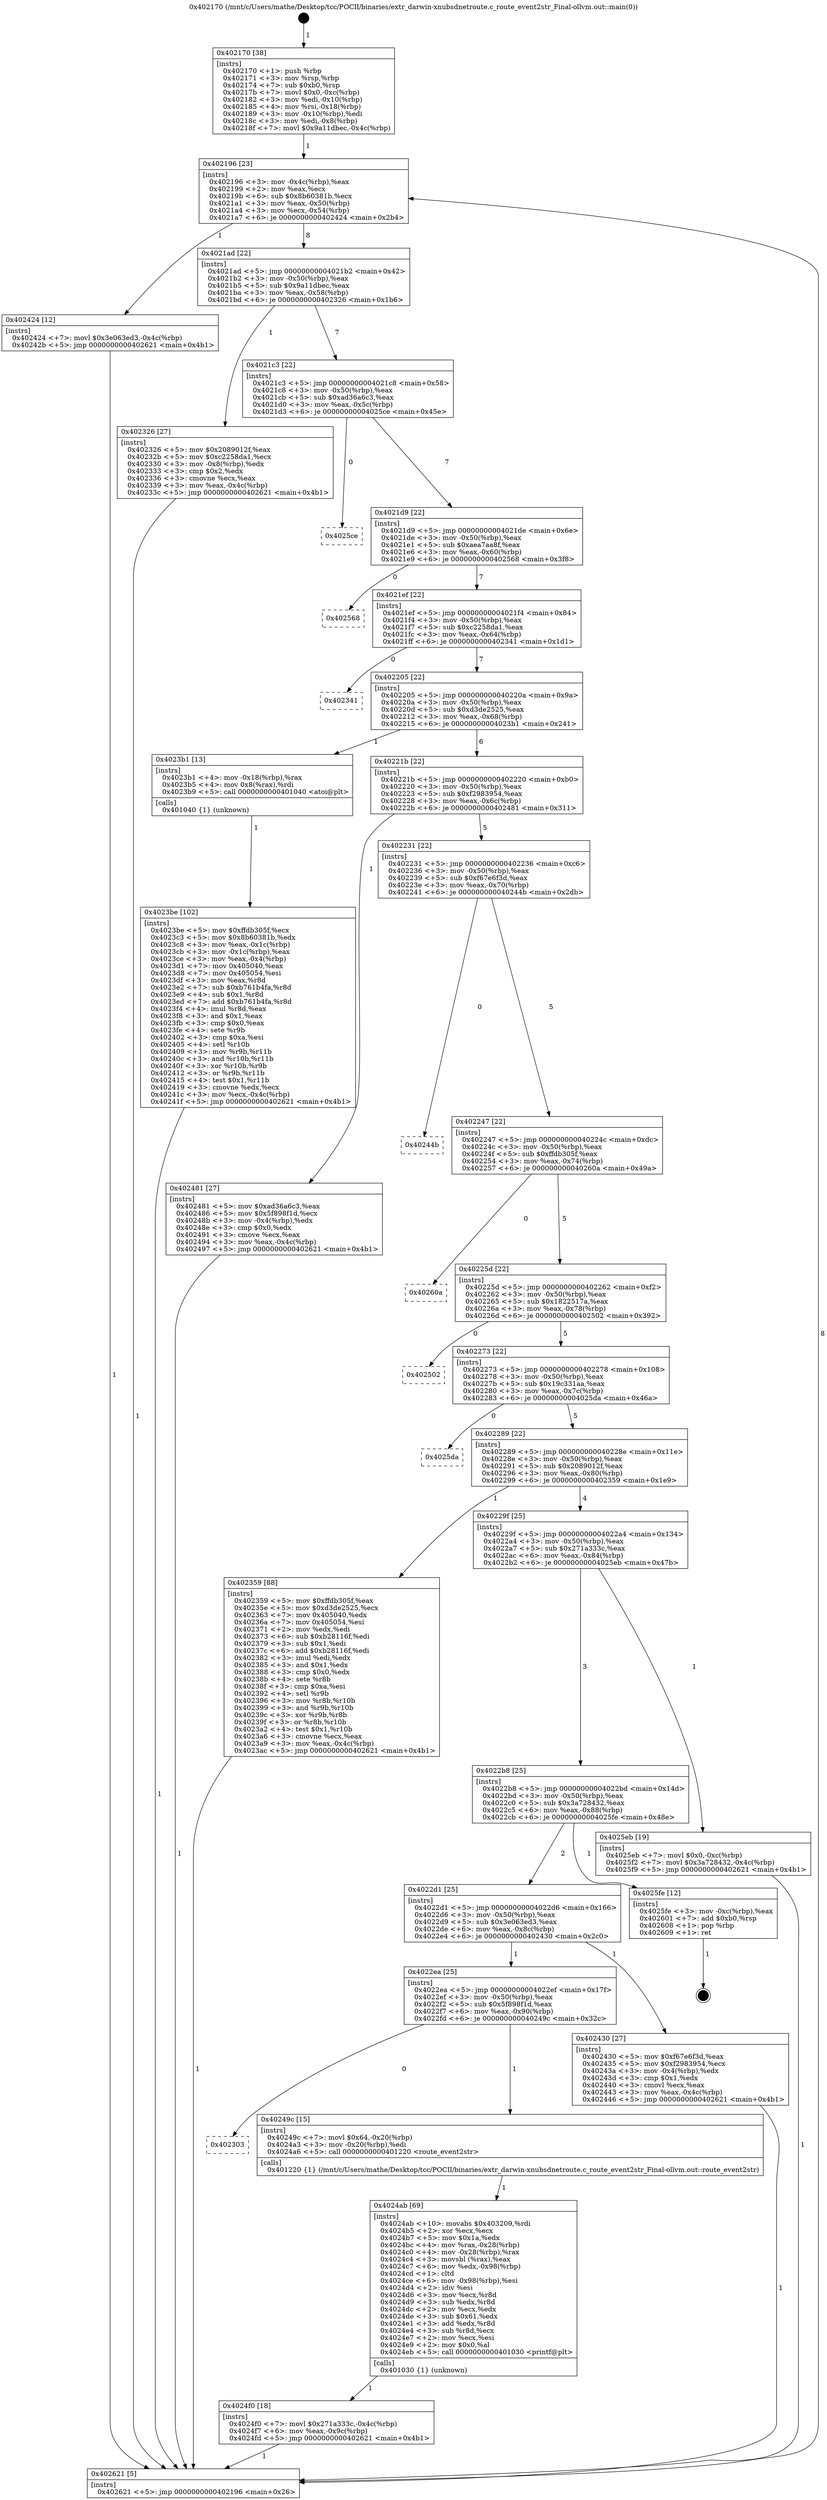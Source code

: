 digraph "0x402170" {
  label = "0x402170 (/mnt/c/Users/mathe/Desktop/tcc/POCII/binaries/extr_darwin-xnubsdnetroute.c_route_event2str_Final-ollvm.out::main(0))"
  labelloc = "t"
  node[shape=record]

  Entry [label="",width=0.3,height=0.3,shape=circle,fillcolor=black,style=filled]
  "0x402196" [label="{
     0x402196 [23]\l
     | [instrs]\l
     &nbsp;&nbsp;0x402196 \<+3\>: mov -0x4c(%rbp),%eax\l
     &nbsp;&nbsp;0x402199 \<+2\>: mov %eax,%ecx\l
     &nbsp;&nbsp;0x40219b \<+6\>: sub $0x8b60381b,%ecx\l
     &nbsp;&nbsp;0x4021a1 \<+3\>: mov %eax,-0x50(%rbp)\l
     &nbsp;&nbsp;0x4021a4 \<+3\>: mov %ecx,-0x54(%rbp)\l
     &nbsp;&nbsp;0x4021a7 \<+6\>: je 0000000000402424 \<main+0x2b4\>\l
  }"]
  "0x402424" [label="{
     0x402424 [12]\l
     | [instrs]\l
     &nbsp;&nbsp;0x402424 \<+7\>: movl $0x3e063ed3,-0x4c(%rbp)\l
     &nbsp;&nbsp;0x40242b \<+5\>: jmp 0000000000402621 \<main+0x4b1\>\l
  }"]
  "0x4021ad" [label="{
     0x4021ad [22]\l
     | [instrs]\l
     &nbsp;&nbsp;0x4021ad \<+5\>: jmp 00000000004021b2 \<main+0x42\>\l
     &nbsp;&nbsp;0x4021b2 \<+3\>: mov -0x50(%rbp),%eax\l
     &nbsp;&nbsp;0x4021b5 \<+5\>: sub $0x9a11dbec,%eax\l
     &nbsp;&nbsp;0x4021ba \<+3\>: mov %eax,-0x58(%rbp)\l
     &nbsp;&nbsp;0x4021bd \<+6\>: je 0000000000402326 \<main+0x1b6\>\l
  }"]
  Exit [label="",width=0.3,height=0.3,shape=circle,fillcolor=black,style=filled,peripheries=2]
  "0x402326" [label="{
     0x402326 [27]\l
     | [instrs]\l
     &nbsp;&nbsp;0x402326 \<+5\>: mov $0x2089012f,%eax\l
     &nbsp;&nbsp;0x40232b \<+5\>: mov $0xc2258da1,%ecx\l
     &nbsp;&nbsp;0x402330 \<+3\>: mov -0x8(%rbp),%edx\l
     &nbsp;&nbsp;0x402333 \<+3\>: cmp $0x2,%edx\l
     &nbsp;&nbsp;0x402336 \<+3\>: cmovne %ecx,%eax\l
     &nbsp;&nbsp;0x402339 \<+3\>: mov %eax,-0x4c(%rbp)\l
     &nbsp;&nbsp;0x40233c \<+5\>: jmp 0000000000402621 \<main+0x4b1\>\l
  }"]
  "0x4021c3" [label="{
     0x4021c3 [22]\l
     | [instrs]\l
     &nbsp;&nbsp;0x4021c3 \<+5\>: jmp 00000000004021c8 \<main+0x58\>\l
     &nbsp;&nbsp;0x4021c8 \<+3\>: mov -0x50(%rbp),%eax\l
     &nbsp;&nbsp;0x4021cb \<+5\>: sub $0xad36a6c3,%eax\l
     &nbsp;&nbsp;0x4021d0 \<+3\>: mov %eax,-0x5c(%rbp)\l
     &nbsp;&nbsp;0x4021d3 \<+6\>: je 00000000004025ce \<main+0x45e\>\l
  }"]
  "0x402621" [label="{
     0x402621 [5]\l
     | [instrs]\l
     &nbsp;&nbsp;0x402621 \<+5\>: jmp 0000000000402196 \<main+0x26\>\l
  }"]
  "0x402170" [label="{
     0x402170 [38]\l
     | [instrs]\l
     &nbsp;&nbsp;0x402170 \<+1\>: push %rbp\l
     &nbsp;&nbsp;0x402171 \<+3\>: mov %rsp,%rbp\l
     &nbsp;&nbsp;0x402174 \<+7\>: sub $0xb0,%rsp\l
     &nbsp;&nbsp;0x40217b \<+7\>: movl $0x0,-0xc(%rbp)\l
     &nbsp;&nbsp;0x402182 \<+3\>: mov %edi,-0x10(%rbp)\l
     &nbsp;&nbsp;0x402185 \<+4\>: mov %rsi,-0x18(%rbp)\l
     &nbsp;&nbsp;0x402189 \<+3\>: mov -0x10(%rbp),%edi\l
     &nbsp;&nbsp;0x40218c \<+3\>: mov %edi,-0x8(%rbp)\l
     &nbsp;&nbsp;0x40218f \<+7\>: movl $0x9a11dbec,-0x4c(%rbp)\l
  }"]
  "0x4024f0" [label="{
     0x4024f0 [18]\l
     | [instrs]\l
     &nbsp;&nbsp;0x4024f0 \<+7\>: movl $0x271a333c,-0x4c(%rbp)\l
     &nbsp;&nbsp;0x4024f7 \<+6\>: mov %eax,-0x9c(%rbp)\l
     &nbsp;&nbsp;0x4024fd \<+5\>: jmp 0000000000402621 \<main+0x4b1\>\l
  }"]
  "0x4025ce" [label="{
     0x4025ce\l
  }", style=dashed]
  "0x4021d9" [label="{
     0x4021d9 [22]\l
     | [instrs]\l
     &nbsp;&nbsp;0x4021d9 \<+5\>: jmp 00000000004021de \<main+0x6e\>\l
     &nbsp;&nbsp;0x4021de \<+3\>: mov -0x50(%rbp),%eax\l
     &nbsp;&nbsp;0x4021e1 \<+5\>: sub $0xaea7aa8f,%eax\l
     &nbsp;&nbsp;0x4021e6 \<+3\>: mov %eax,-0x60(%rbp)\l
     &nbsp;&nbsp;0x4021e9 \<+6\>: je 0000000000402568 \<main+0x3f8\>\l
  }"]
  "0x4024ab" [label="{
     0x4024ab [69]\l
     | [instrs]\l
     &nbsp;&nbsp;0x4024ab \<+10\>: movabs $0x403209,%rdi\l
     &nbsp;&nbsp;0x4024b5 \<+2\>: xor %ecx,%ecx\l
     &nbsp;&nbsp;0x4024b7 \<+5\>: mov $0x1a,%edx\l
     &nbsp;&nbsp;0x4024bc \<+4\>: mov %rax,-0x28(%rbp)\l
     &nbsp;&nbsp;0x4024c0 \<+4\>: mov -0x28(%rbp),%rax\l
     &nbsp;&nbsp;0x4024c4 \<+3\>: movsbl (%rax),%eax\l
     &nbsp;&nbsp;0x4024c7 \<+6\>: mov %edx,-0x98(%rbp)\l
     &nbsp;&nbsp;0x4024cd \<+1\>: cltd\l
     &nbsp;&nbsp;0x4024ce \<+6\>: mov -0x98(%rbp),%esi\l
     &nbsp;&nbsp;0x4024d4 \<+2\>: idiv %esi\l
     &nbsp;&nbsp;0x4024d6 \<+3\>: mov %ecx,%r8d\l
     &nbsp;&nbsp;0x4024d9 \<+3\>: sub %edx,%r8d\l
     &nbsp;&nbsp;0x4024dc \<+2\>: mov %ecx,%edx\l
     &nbsp;&nbsp;0x4024de \<+3\>: sub $0x61,%edx\l
     &nbsp;&nbsp;0x4024e1 \<+3\>: add %edx,%r8d\l
     &nbsp;&nbsp;0x4024e4 \<+3\>: sub %r8d,%ecx\l
     &nbsp;&nbsp;0x4024e7 \<+2\>: mov %ecx,%esi\l
     &nbsp;&nbsp;0x4024e9 \<+2\>: mov $0x0,%al\l
     &nbsp;&nbsp;0x4024eb \<+5\>: call 0000000000401030 \<printf@plt\>\l
     | [calls]\l
     &nbsp;&nbsp;0x401030 \{1\} (unknown)\l
  }"]
  "0x402568" [label="{
     0x402568\l
  }", style=dashed]
  "0x4021ef" [label="{
     0x4021ef [22]\l
     | [instrs]\l
     &nbsp;&nbsp;0x4021ef \<+5\>: jmp 00000000004021f4 \<main+0x84\>\l
     &nbsp;&nbsp;0x4021f4 \<+3\>: mov -0x50(%rbp),%eax\l
     &nbsp;&nbsp;0x4021f7 \<+5\>: sub $0xc2258da1,%eax\l
     &nbsp;&nbsp;0x4021fc \<+3\>: mov %eax,-0x64(%rbp)\l
     &nbsp;&nbsp;0x4021ff \<+6\>: je 0000000000402341 \<main+0x1d1\>\l
  }"]
  "0x402303" [label="{
     0x402303\l
  }", style=dashed]
  "0x402341" [label="{
     0x402341\l
  }", style=dashed]
  "0x402205" [label="{
     0x402205 [22]\l
     | [instrs]\l
     &nbsp;&nbsp;0x402205 \<+5\>: jmp 000000000040220a \<main+0x9a\>\l
     &nbsp;&nbsp;0x40220a \<+3\>: mov -0x50(%rbp),%eax\l
     &nbsp;&nbsp;0x40220d \<+5\>: sub $0xd3de2525,%eax\l
     &nbsp;&nbsp;0x402212 \<+3\>: mov %eax,-0x68(%rbp)\l
     &nbsp;&nbsp;0x402215 \<+6\>: je 00000000004023b1 \<main+0x241\>\l
  }"]
  "0x40249c" [label="{
     0x40249c [15]\l
     | [instrs]\l
     &nbsp;&nbsp;0x40249c \<+7\>: movl $0x64,-0x20(%rbp)\l
     &nbsp;&nbsp;0x4024a3 \<+3\>: mov -0x20(%rbp),%edi\l
     &nbsp;&nbsp;0x4024a6 \<+5\>: call 0000000000401220 \<route_event2str\>\l
     | [calls]\l
     &nbsp;&nbsp;0x401220 \{1\} (/mnt/c/Users/mathe/Desktop/tcc/POCII/binaries/extr_darwin-xnubsdnetroute.c_route_event2str_Final-ollvm.out::route_event2str)\l
  }"]
  "0x4023b1" [label="{
     0x4023b1 [13]\l
     | [instrs]\l
     &nbsp;&nbsp;0x4023b1 \<+4\>: mov -0x18(%rbp),%rax\l
     &nbsp;&nbsp;0x4023b5 \<+4\>: mov 0x8(%rax),%rdi\l
     &nbsp;&nbsp;0x4023b9 \<+5\>: call 0000000000401040 \<atoi@plt\>\l
     | [calls]\l
     &nbsp;&nbsp;0x401040 \{1\} (unknown)\l
  }"]
  "0x40221b" [label="{
     0x40221b [22]\l
     | [instrs]\l
     &nbsp;&nbsp;0x40221b \<+5\>: jmp 0000000000402220 \<main+0xb0\>\l
     &nbsp;&nbsp;0x402220 \<+3\>: mov -0x50(%rbp),%eax\l
     &nbsp;&nbsp;0x402223 \<+5\>: sub $0xf2983954,%eax\l
     &nbsp;&nbsp;0x402228 \<+3\>: mov %eax,-0x6c(%rbp)\l
     &nbsp;&nbsp;0x40222b \<+6\>: je 0000000000402481 \<main+0x311\>\l
  }"]
  "0x4022ea" [label="{
     0x4022ea [25]\l
     | [instrs]\l
     &nbsp;&nbsp;0x4022ea \<+5\>: jmp 00000000004022ef \<main+0x17f\>\l
     &nbsp;&nbsp;0x4022ef \<+3\>: mov -0x50(%rbp),%eax\l
     &nbsp;&nbsp;0x4022f2 \<+5\>: sub $0x5f898f1d,%eax\l
     &nbsp;&nbsp;0x4022f7 \<+6\>: mov %eax,-0x90(%rbp)\l
     &nbsp;&nbsp;0x4022fd \<+6\>: je 000000000040249c \<main+0x32c\>\l
  }"]
  "0x402481" [label="{
     0x402481 [27]\l
     | [instrs]\l
     &nbsp;&nbsp;0x402481 \<+5\>: mov $0xad36a6c3,%eax\l
     &nbsp;&nbsp;0x402486 \<+5\>: mov $0x5f898f1d,%ecx\l
     &nbsp;&nbsp;0x40248b \<+3\>: mov -0x4(%rbp),%edx\l
     &nbsp;&nbsp;0x40248e \<+3\>: cmp $0x0,%edx\l
     &nbsp;&nbsp;0x402491 \<+3\>: cmove %ecx,%eax\l
     &nbsp;&nbsp;0x402494 \<+3\>: mov %eax,-0x4c(%rbp)\l
     &nbsp;&nbsp;0x402497 \<+5\>: jmp 0000000000402621 \<main+0x4b1\>\l
  }"]
  "0x402231" [label="{
     0x402231 [22]\l
     | [instrs]\l
     &nbsp;&nbsp;0x402231 \<+5\>: jmp 0000000000402236 \<main+0xc6\>\l
     &nbsp;&nbsp;0x402236 \<+3\>: mov -0x50(%rbp),%eax\l
     &nbsp;&nbsp;0x402239 \<+5\>: sub $0xf67e6f3d,%eax\l
     &nbsp;&nbsp;0x40223e \<+3\>: mov %eax,-0x70(%rbp)\l
     &nbsp;&nbsp;0x402241 \<+6\>: je 000000000040244b \<main+0x2db\>\l
  }"]
  "0x402430" [label="{
     0x402430 [27]\l
     | [instrs]\l
     &nbsp;&nbsp;0x402430 \<+5\>: mov $0xf67e6f3d,%eax\l
     &nbsp;&nbsp;0x402435 \<+5\>: mov $0xf2983954,%ecx\l
     &nbsp;&nbsp;0x40243a \<+3\>: mov -0x4(%rbp),%edx\l
     &nbsp;&nbsp;0x40243d \<+3\>: cmp $0x1,%edx\l
     &nbsp;&nbsp;0x402440 \<+3\>: cmovl %ecx,%eax\l
     &nbsp;&nbsp;0x402443 \<+3\>: mov %eax,-0x4c(%rbp)\l
     &nbsp;&nbsp;0x402446 \<+5\>: jmp 0000000000402621 \<main+0x4b1\>\l
  }"]
  "0x40244b" [label="{
     0x40244b\l
  }", style=dashed]
  "0x402247" [label="{
     0x402247 [22]\l
     | [instrs]\l
     &nbsp;&nbsp;0x402247 \<+5\>: jmp 000000000040224c \<main+0xdc\>\l
     &nbsp;&nbsp;0x40224c \<+3\>: mov -0x50(%rbp),%eax\l
     &nbsp;&nbsp;0x40224f \<+5\>: sub $0xffdb305f,%eax\l
     &nbsp;&nbsp;0x402254 \<+3\>: mov %eax,-0x74(%rbp)\l
     &nbsp;&nbsp;0x402257 \<+6\>: je 000000000040260a \<main+0x49a\>\l
  }"]
  "0x4022d1" [label="{
     0x4022d1 [25]\l
     | [instrs]\l
     &nbsp;&nbsp;0x4022d1 \<+5\>: jmp 00000000004022d6 \<main+0x166\>\l
     &nbsp;&nbsp;0x4022d6 \<+3\>: mov -0x50(%rbp),%eax\l
     &nbsp;&nbsp;0x4022d9 \<+5\>: sub $0x3e063ed3,%eax\l
     &nbsp;&nbsp;0x4022de \<+6\>: mov %eax,-0x8c(%rbp)\l
     &nbsp;&nbsp;0x4022e4 \<+6\>: je 0000000000402430 \<main+0x2c0\>\l
  }"]
  "0x40260a" [label="{
     0x40260a\l
  }", style=dashed]
  "0x40225d" [label="{
     0x40225d [22]\l
     | [instrs]\l
     &nbsp;&nbsp;0x40225d \<+5\>: jmp 0000000000402262 \<main+0xf2\>\l
     &nbsp;&nbsp;0x402262 \<+3\>: mov -0x50(%rbp),%eax\l
     &nbsp;&nbsp;0x402265 \<+5\>: sub $0x1822517a,%eax\l
     &nbsp;&nbsp;0x40226a \<+3\>: mov %eax,-0x78(%rbp)\l
     &nbsp;&nbsp;0x40226d \<+6\>: je 0000000000402502 \<main+0x392\>\l
  }"]
  "0x4025fe" [label="{
     0x4025fe [12]\l
     | [instrs]\l
     &nbsp;&nbsp;0x4025fe \<+3\>: mov -0xc(%rbp),%eax\l
     &nbsp;&nbsp;0x402601 \<+7\>: add $0xb0,%rsp\l
     &nbsp;&nbsp;0x402608 \<+1\>: pop %rbp\l
     &nbsp;&nbsp;0x402609 \<+1\>: ret\l
  }"]
  "0x402502" [label="{
     0x402502\l
  }", style=dashed]
  "0x402273" [label="{
     0x402273 [22]\l
     | [instrs]\l
     &nbsp;&nbsp;0x402273 \<+5\>: jmp 0000000000402278 \<main+0x108\>\l
     &nbsp;&nbsp;0x402278 \<+3\>: mov -0x50(%rbp),%eax\l
     &nbsp;&nbsp;0x40227b \<+5\>: sub $0x19c331aa,%eax\l
     &nbsp;&nbsp;0x402280 \<+3\>: mov %eax,-0x7c(%rbp)\l
     &nbsp;&nbsp;0x402283 \<+6\>: je 00000000004025da \<main+0x46a\>\l
  }"]
  "0x4022b8" [label="{
     0x4022b8 [25]\l
     | [instrs]\l
     &nbsp;&nbsp;0x4022b8 \<+5\>: jmp 00000000004022bd \<main+0x14d\>\l
     &nbsp;&nbsp;0x4022bd \<+3\>: mov -0x50(%rbp),%eax\l
     &nbsp;&nbsp;0x4022c0 \<+5\>: sub $0x3a728432,%eax\l
     &nbsp;&nbsp;0x4022c5 \<+6\>: mov %eax,-0x88(%rbp)\l
     &nbsp;&nbsp;0x4022cb \<+6\>: je 00000000004025fe \<main+0x48e\>\l
  }"]
  "0x4025da" [label="{
     0x4025da\l
  }", style=dashed]
  "0x402289" [label="{
     0x402289 [22]\l
     | [instrs]\l
     &nbsp;&nbsp;0x402289 \<+5\>: jmp 000000000040228e \<main+0x11e\>\l
     &nbsp;&nbsp;0x40228e \<+3\>: mov -0x50(%rbp),%eax\l
     &nbsp;&nbsp;0x402291 \<+5\>: sub $0x2089012f,%eax\l
     &nbsp;&nbsp;0x402296 \<+3\>: mov %eax,-0x80(%rbp)\l
     &nbsp;&nbsp;0x402299 \<+6\>: je 0000000000402359 \<main+0x1e9\>\l
  }"]
  "0x4025eb" [label="{
     0x4025eb [19]\l
     | [instrs]\l
     &nbsp;&nbsp;0x4025eb \<+7\>: movl $0x0,-0xc(%rbp)\l
     &nbsp;&nbsp;0x4025f2 \<+7\>: movl $0x3a728432,-0x4c(%rbp)\l
     &nbsp;&nbsp;0x4025f9 \<+5\>: jmp 0000000000402621 \<main+0x4b1\>\l
  }"]
  "0x402359" [label="{
     0x402359 [88]\l
     | [instrs]\l
     &nbsp;&nbsp;0x402359 \<+5\>: mov $0xffdb305f,%eax\l
     &nbsp;&nbsp;0x40235e \<+5\>: mov $0xd3de2525,%ecx\l
     &nbsp;&nbsp;0x402363 \<+7\>: mov 0x405040,%edx\l
     &nbsp;&nbsp;0x40236a \<+7\>: mov 0x405054,%esi\l
     &nbsp;&nbsp;0x402371 \<+2\>: mov %edx,%edi\l
     &nbsp;&nbsp;0x402373 \<+6\>: sub $0xb28116f,%edi\l
     &nbsp;&nbsp;0x402379 \<+3\>: sub $0x1,%edi\l
     &nbsp;&nbsp;0x40237c \<+6\>: add $0xb28116f,%edi\l
     &nbsp;&nbsp;0x402382 \<+3\>: imul %edi,%edx\l
     &nbsp;&nbsp;0x402385 \<+3\>: and $0x1,%edx\l
     &nbsp;&nbsp;0x402388 \<+3\>: cmp $0x0,%edx\l
     &nbsp;&nbsp;0x40238b \<+4\>: sete %r8b\l
     &nbsp;&nbsp;0x40238f \<+3\>: cmp $0xa,%esi\l
     &nbsp;&nbsp;0x402392 \<+4\>: setl %r9b\l
     &nbsp;&nbsp;0x402396 \<+3\>: mov %r8b,%r10b\l
     &nbsp;&nbsp;0x402399 \<+3\>: and %r9b,%r10b\l
     &nbsp;&nbsp;0x40239c \<+3\>: xor %r9b,%r8b\l
     &nbsp;&nbsp;0x40239f \<+3\>: or %r8b,%r10b\l
     &nbsp;&nbsp;0x4023a2 \<+4\>: test $0x1,%r10b\l
     &nbsp;&nbsp;0x4023a6 \<+3\>: cmovne %ecx,%eax\l
     &nbsp;&nbsp;0x4023a9 \<+3\>: mov %eax,-0x4c(%rbp)\l
     &nbsp;&nbsp;0x4023ac \<+5\>: jmp 0000000000402621 \<main+0x4b1\>\l
  }"]
  "0x40229f" [label="{
     0x40229f [25]\l
     | [instrs]\l
     &nbsp;&nbsp;0x40229f \<+5\>: jmp 00000000004022a4 \<main+0x134\>\l
     &nbsp;&nbsp;0x4022a4 \<+3\>: mov -0x50(%rbp),%eax\l
     &nbsp;&nbsp;0x4022a7 \<+5\>: sub $0x271a333c,%eax\l
     &nbsp;&nbsp;0x4022ac \<+6\>: mov %eax,-0x84(%rbp)\l
     &nbsp;&nbsp;0x4022b2 \<+6\>: je 00000000004025eb \<main+0x47b\>\l
  }"]
  "0x4023be" [label="{
     0x4023be [102]\l
     | [instrs]\l
     &nbsp;&nbsp;0x4023be \<+5\>: mov $0xffdb305f,%ecx\l
     &nbsp;&nbsp;0x4023c3 \<+5\>: mov $0x8b60381b,%edx\l
     &nbsp;&nbsp;0x4023c8 \<+3\>: mov %eax,-0x1c(%rbp)\l
     &nbsp;&nbsp;0x4023cb \<+3\>: mov -0x1c(%rbp),%eax\l
     &nbsp;&nbsp;0x4023ce \<+3\>: mov %eax,-0x4(%rbp)\l
     &nbsp;&nbsp;0x4023d1 \<+7\>: mov 0x405040,%eax\l
     &nbsp;&nbsp;0x4023d8 \<+7\>: mov 0x405054,%esi\l
     &nbsp;&nbsp;0x4023df \<+3\>: mov %eax,%r8d\l
     &nbsp;&nbsp;0x4023e2 \<+7\>: sub $0xb761b4fa,%r8d\l
     &nbsp;&nbsp;0x4023e9 \<+4\>: sub $0x1,%r8d\l
     &nbsp;&nbsp;0x4023ed \<+7\>: add $0xb761b4fa,%r8d\l
     &nbsp;&nbsp;0x4023f4 \<+4\>: imul %r8d,%eax\l
     &nbsp;&nbsp;0x4023f8 \<+3\>: and $0x1,%eax\l
     &nbsp;&nbsp;0x4023fb \<+3\>: cmp $0x0,%eax\l
     &nbsp;&nbsp;0x4023fe \<+4\>: sete %r9b\l
     &nbsp;&nbsp;0x402402 \<+3\>: cmp $0xa,%esi\l
     &nbsp;&nbsp;0x402405 \<+4\>: setl %r10b\l
     &nbsp;&nbsp;0x402409 \<+3\>: mov %r9b,%r11b\l
     &nbsp;&nbsp;0x40240c \<+3\>: and %r10b,%r11b\l
     &nbsp;&nbsp;0x40240f \<+3\>: xor %r10b,%r9b\l
     &nbsp;&nbsp;0x402412 \<+3\>: or %r9b,%r11b\l
     &nbsp;&nbsp;0x402415 \<+4\>: test $0x1,%r11b\l
     &nbsp;&nbsp;0x402419 \<+3\>: cmovne %edx,%ecx\l
     &nbsp;&nbsp;0x40241c \<+3\>: mov %ecx,-0x4c(%rbp)\l
     &nbsp;&nbsp;0x40241f \<+5\>: jmp 0000000000402621 \<main+0x4b1\>\l
  }"]
  Entry -> "0x402170" [label=" 1"]
  "0x402196" -> "0x402424" [label=" 1"]
  "0x402196" -> "0x4021ad" [label=" 8"]
  "0x4025fe" -> Exit [label=" 1"]
  "0x4021ad" -> "0x402326" [label=" 1"]
  "0x4021ad" -> "0x4021c3" [label=" 7"]
  "0x402326" -> "0x402621" [label=" 1"]
  "0x402170" -> "0x402196" [label=" 1"]
  "0x402621" -> "0x402196" [label=" 8"]
  "0x4025eb" -> "0x402621" [label=" 1"]
  "0x4021c3" -> "0x4025ce" [label=" 0"]
  "0x4021c3" -> "0x4021d9" [label=" 7"]
  "0x4024f0" -> "0x402621" [label=" 1"]
  "0x4021d9" -> "0x402568" [label=" 0"]
  "0x4021d9" -> "0x4021ef" [label=" 7"]
  "0x4024ab" -> "0x4024f0" [label=" 1"]
  "0x4021ef" -> "0x402341" [label=" 0"]
  "0x4021ef" -> "0x402205" [label=" 7"]
  "0x40249c" -> "0x4024ab" [label=" 1"]
  "0x402205" -> "0x4023b1" [label=" 1"]
  "0x402205" -> "0x40221b" [label=" 6"]
  "0x4022ea" -> "0x402303" [label=" 0"]
  "0x40221b" -> "0x402481" [label=" 1"]
  "0x40221b" -> "0x402231" [label=" 5"]
  "0x4022ea" -> "0x40249c" [label=" 1"]
  "0x402231" -> "0x40244b" [label=" 0"]
  "0x402231" -> "0x402247" [label=" 5"]
  "0x402481" -> "0x402621" [label=" 1"]
  "0x402247" -> "0x40260a" [label=" 0"]
  "0x402247" -> "0x40225d" [label=" 5"]
  "0x4022d1" -> "0x4022ea" [label=" 1"]
  "0x40225d" -> "0x402502" [label=" 0"]
  "0x40225d" -> "0x402273" [label=" 5"]
  "0x4022d1" -> "0x402430" [label=" 1"]
  "0x402273" -> "0x4025da" [label=" 0"]
  "0x402273" -> "0x402289" [label=" 5"]
  "0x4022b8" -> "0x4022d1" [label=" 2"]
  "0x402289" -> "0x402359" [label=" 1"]
  "0x402289" -> "0x40229f" [label=" 4"]
  "0x402359" -> "0x402621" [label=" 1"]
  "0x4023b1" -> "0x4023be" [label=" 1"]
  "0x4023be" -> "0x402621" [label=" 1"]
  "0x402424" -> "0x402621" [label=" 1"]
  "0x4022b8" -> "0x4025fe" [label=" 1"]
  "0x40229f" -> "0x4025eb" [label=" 1"]
  "0x40229f" -> "0x4022b8" [label=" 3"]
  "0x402430" -> "0x402621" [label=" 1"]
}
